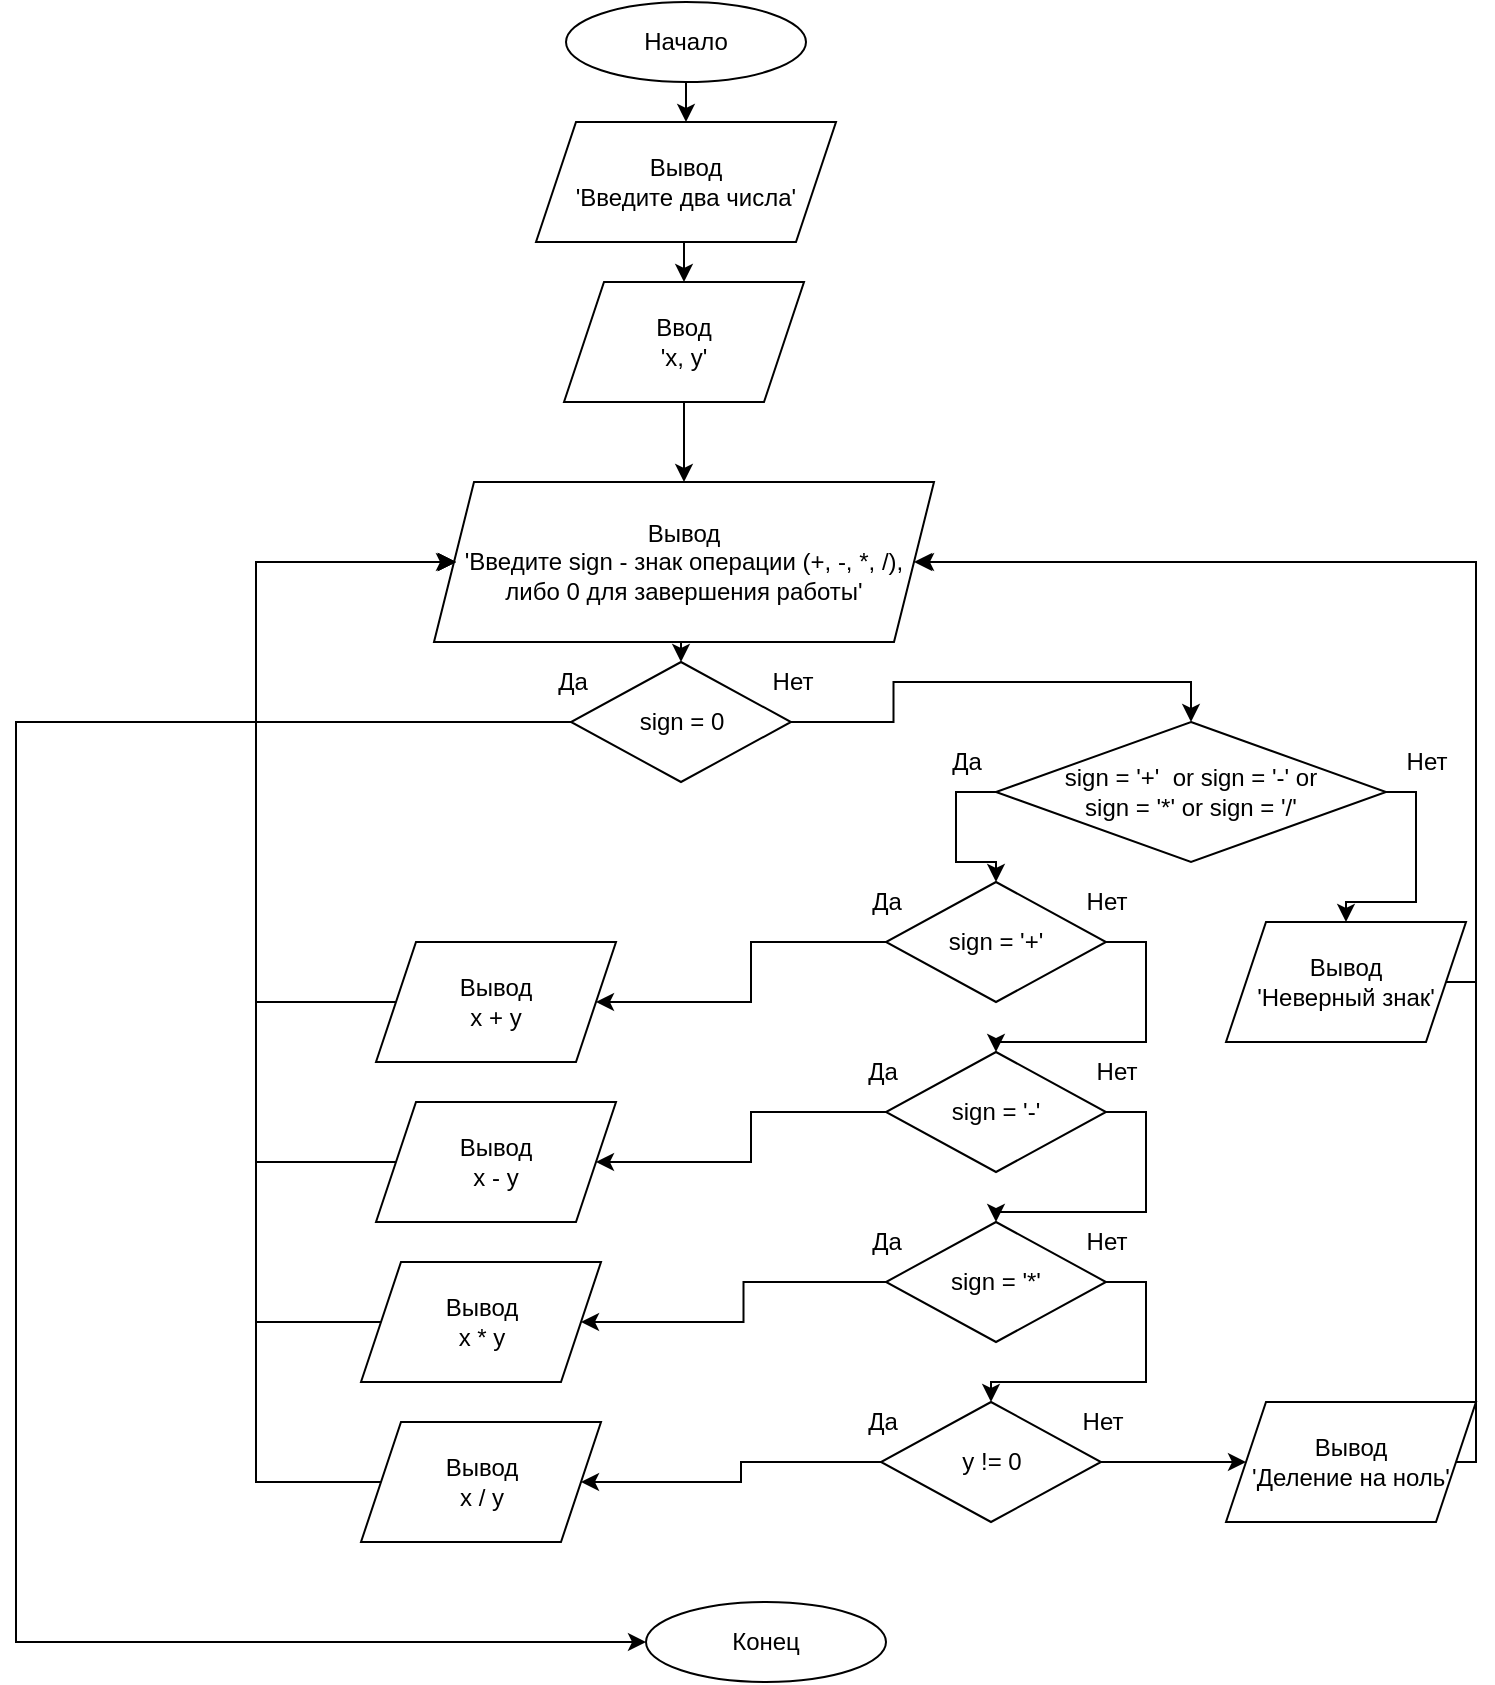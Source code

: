 <mxfile version="13.9.3" type="google" pages="5"><diagram id="VxNEdp1amXIsEAymti_N" name="Task 1"><mxGraphModel dx="460" dy="752" grid="1" gridSize="10" guides="1" tooltips="1" connect="1" arrows="1" fold="1" page="1" pageScale="1" pageWidth="827" pageHeight="1169" math="0" shadow="0"><root><mxCell id="0"/><mxCell id="1" parent="0"/><mxCell id="bOh3mX-a3GXt6wgVlTBh-8" style="edgeStyle=orthogonalEdgeStyle;rounded=0;orthogonalLoop=1;jettySize=auto;html=1;exitX=0.5;exitY=1;exitDx=0;exitDy=0;entryX=0.5;entryY=0;entryDx=0;entryDy=0;" edge="1" parent="1" source="bOh3mX-a3GXt6wgVlTBh-1" target="bOh3mX-a3GXt6wgVlTBh-3"><mxGeometry relative="1" as="geometry"/></mxCell><mxCell id="bOh3mX-a3GXt6wgVlTBh-1" value="Начало" style="ellipse;whiteSpace=wrap;html=1;" vertex="1" parent="1"><mxGeometry x="355" y="30" width="120" height="40" as="geometry"/></mxCell><mxCell id="bOh3mX-a3GXt6wgVlTBh-10" style="edgeStyle=orthogonalEdgeStyle;rounded=0;orthogonalLoop=1;jettySize=auto;html=1;exitX=0.5;exitY=1;exitDx=0;exitDy=0;entryX=0.5;entryY=0;entryDx=0;entryDy=0;" edge="1" parent="1" source="bOh3mX-a3GXt6wgVlTBh-2" target="bOh3mX-a3GXt6wgVlTBh-7"><mxGeometry relative="1" as="geometry"/></mxCell><mxCell id="bOh3mX-a3GXt6wgVlTBh-2" value="Ввод&lt;br&gt;'x, y'" style="shape=parallelogram;perimeter=parallelogramPerimeter;whiteSpace=wrap;html=1;fixedSize=1;" vertex="1" parent="1"><mxGeometry x="354" y="170" width="120" height="60" as="geometry"/></mxCell><mxCell id="bOh3mX-a3GXt6wgVlTBh-9" style="edgeStyle=orthogonalEdgeStyle;rounded=0;orthogonalLoop=1;jettySize=auto;html=1;exitX=0.5;exitY=1;exitDx=0;exitDy=0;entryX=0.5;entryY=0;entryDx=0;entryDy=0;" edge="1" parent="1" source="bOh3mX-a3GXt6wgVlTBh-3" target="bOh3mX-a3GXt6wgVlTBh-2"><mxGeometry relative="1" as="geometry"/></mxCell><mxCell id="bOh3mX-a3GXt6wgVlTBh-3" value="Вывод&lt;br&gt;'Введите два числа'" style="shape=parallelogram;perimeter=parallelogramPerimeter;whiteSpace=wrap;html=1;fixedSize=1;" vertex="1" parent="1"><mxGeometry x="340" y="90" width="150" height="60" as="geometry"/></mxCell><mxCell id="bOh3mX-a3GXt6wgVlTBh-14" style="edgeStyle=orthogonalEdgeStyle;rounded=0;orthogonalLoop=1;jettySize=auto;html=1;exitX=0.5;exitY=1;exitDx=0;exitDy=0;entryX=0.5;entryY=0;entryDx=0;entryDy=0;" edge="1" parent="1" source="bOh3mX-a3GXt6wgVlTBh-7" target="bOh3mX-a3GXt6wgVlTBh-11"><mxGeometry relative="1" as="geometry"/></mxCell><mxCell id="bOh3mX-a3GXt6wgVlTBh-7" value="Вывод&lt;br&gt;'Введите sign - знак операции (+, -, *, /), &lt;br&gt;либо 0 для завершения работы'" style="shape=parallelogram;perimeter=parallelogramPerimeter;whiteSpace=wrap;html=1;fixedSize=1;" vertex="1" parent="1"><mxGeometry x="289" y="270" width="250" height="80" as="geometry"/></mxCell><mxCell id="bOh3mX-a3GXt6wgVlTBh-21" style="edgeStyle=orthogonalEdgeStyle;rounded=0;orthogonalLoop=1;jettySize=auto;html=1;exitX=1;exitY=0.5;exitDx=0;exitDy=0;entryX=0.5;entryY=0;entryDx=0;entryDy=0;" edge="1" parent="1" source="bOh3mX-a3GXt6wgVlTBh-11" target="bOh3mX-a3GXt6wgVlTBh-18"><mxGeometry relative="1" as="geometry"/></mxCell><mxCell id="bOh3mX-a3GXt6wgVlTBh-68" style="edgeStyle=orthogonalEdgeStyle;rounded=0;orthogonalLoop=1;jettySize=auto;html=1;exitX=0;exitY=0.5;exitDx=0;exitDy=0;entryX=0;entryY=0.5;entryDx=0;entryDy=0;" edge="1" parent="1" source="bOh3mX-a3GXt6wgVlTBh-11" target="bOh3mX-a3GXt6wgVlTBh-16"><mxGeometry relative="1" as="geometry"><Array as="points"><mxPoint x="80" y="390"/><mxPoint x="80" y="850"/></Array></mxGeometry></mxCell><mxCell id="bOh3mX-a3GXt6wgVlTBh-11" value="sign = 0" style="rhombus;whiteSpace=wrap;html=1;" vertex="1" parent="1"><mxGeometry x="357.5" y="360" width="110" height="60" as="geometry"/></mxCell><mxCell id="bOh3mX-a3GXt6wgVlTBh-12" value="Да" style="text;html=1;align=center;verticalAlign=middle;resizable=0;points=[];autosize=1;" vertex="1" parent="1"><mxGeometry x="342.5" y="360" width="30" height="20" as="geometry"/></mxCell><mxCell id="bOh3mX-a3GXt6wgVlTBh-13" value="Нет" style="text;html=1;align=center;verticalAlign=middle;resizable=0;points=[];autosize=1;" vertex="1" parent="1"><mxGeometry x="447.5" y="360" width="40" height="20" as="geometry"/></mxCell><mxCell id="bOh3mX-a3GXt6wgVlTBh-16" value="Конец" style="ellipse;whiteSpace=wrap;html=1;" vertex="1" parent="1"><mxGeometry x="395" y="830" width="120" height="40" as="geometry"/></mxCell><mxCell id="bOh3mX-a3GXt6wgVlTBh-48" style="edgeStyle=orthogonalEdgeStyle;rounded=0;orthogonalLoop=1;jettySize=auto;html=1;exitX=0;exitY=0.5;exitDx=0;exitDy=0;entryX=0.5;entryY=0;entryDx=0;entryDy=0;" edge="1" parent="1" source="bOh3mX-a3GXt6wgVlTBh-18" target="bOh3mX-a3GXt6wgVlTBh-27"><mxGeometry relative="1" as="geometry"><Array as="points"><mxPoint x="550" y="425"/><mxPoint x="550" y="460"/><mxPoint x="570" y="460"/></Array></mxGeometry></mxCell><mxCell id="bOh3mX-a3GXt6wgVlTBh-52" style="edgeStyle=orthogonalEdgeStyle;rounded=0;orthogonalLoop=1;jettySize=auto;html=1;exitX=1;exitY=0.5;exitDx=0;exitDy=0;entryX=0.5;entryY=0;entryDx=0;entryDy=0;" edge="1" parent="1" source="bOh3mX-a3GXt6wgVlTBh-18" target="bOh3mX-a3GXt6wgVlTBh-23"><mxGeometry relative="1" as="geometry"><Array as="points"><mxPoint x="780" y="425"/><mxPoint x="780" y="480"/><mxPoint x="745" y="480"/></Array></mxGeometry></mxCell><mxCell id="bOh3mX-a3GXt6wgVlTBh-18" value="sign = '+'&amp;nbsp; or sign = '-' or &lt;br&gt;sign = '*' or sign = '/'" style="rhombus;whiteSpace=wrap;html=1;" vertex="1" parent="1"><mxGeometry x="570" y="390" width="195" height="70" as="geometry"/></mxCell><mxCell id="bOh3mX-a3GXt6wgVlTBh-19" value="Да" style="text;html=1;align=center;verticalAlign=middle;resizable=0;points=[];autosize=1;" vertex="1" parent="1"><mxGeometry x="540" y="400" width="30" height="20" as="geometry"/></mxCell><mxCell id="bOh3mX-a3GXt6wgVlTBh-20" value="Нет" style="text;html=1;align=center;verticalAlign=middle;resizable=0;points=[];autosize=1;" vertex="1" parent="1"><mxGeometry x="765" y="400" width="40" height="20" as="geometry"/></mxCell><mxCell id="bOh3mX-a3GXt6wgVlTBh-61" style="edgeStyle=orthogonalEdgeStyle;rounded=0;orthogonalLoop=1;jettySize=auto;html=1;exitX=1;exitY=0.5;exitDx=0;exitDy=0;entryX=1;entryY=0.5;entryDx=0;entryDy=0;" edge="1" parent="1" source="bOh3mX-a3GXt6wgVlTBh-23" target="bOh3mX-a3GXt6wgVlTBh-7"><mxGeometry relative="1" as="geometry"><Array as="points"><mxPoint x="810" y="520"/><mxPoint x="810" y="310"/></Array></mxGeometry></mxCell><mxCell id="bOh3mX-a3GXt6wgVlTBh-23" value="Вывод&lt;br&gt;'Неверный знак'" style="shape=parallelogram;perimeter=parallelogramPerimeter;whiteSpace=wrap;html=1;fixedSize=1;" vertex="1" parent="1"><mxGeometry x="685" y="490" width="120" height="60" as="geometry"/></mxCell><mxCell id="bOh3mX-a3GXt6wgVlTBh-45" style="edgeStyle=orthogonalEdgeStyle;rounded=0;orthogonalLoop=1;jettySize=auto;html=1;exitX=1;exitY=0.5;exitDx=0;exitDy=0;entryX=0.5;entryY=0;entryDx=0;entryDy=0;" edge="1" parent="1" source="bOh3mX-a3GXt6wgVlTBh-27" target="bOh3mX-a3GXt6wgVlTBh-30"><mxGeometry relative="1" as="geometry"/></mxCell><mxCell id="bOh3mX-a3GXt6wgVlTBh-56" style="edgeStyle=orthogonalEdgeStyle;rounded=0;orthogonalLoop=1;jettySize=auto;html=1;exitX=0;exitY=0.5;exitDx=0;exitDy=0;" edge="1" parent="1" source="bOh3mX-a3GXt6wgVlTBh-27" target="bOh3mX-a3GXt6wgVlTBh-49"><mxGeometry relative="1" as="geometry"/></mxCell><mxCell id="bOh3mX-a3GXt6wgVlTBh-27" value="&lt;span&gt;sign = '+'&lt;/span&gt;" style="rhombus;whiteSpace=wrap;html=1;" vertex="1" parent="1"><mxGeometry x="515" y="470" width="110" height="60" as="geometry"/></mxCell><mxCell id="bOh3mX-a3GXt6wgVlTBh-28" value="Да" style="text;html=1;align=center;verticalAlign=middle;resizable=0;points=[];autosize=1;" vertex="1" parent="1"><mxGeometry x="500" y="470" width="30" height="20" as="geometry"/></mxCell><mxCell id="bOh3mX-a3GXt6wgVlTBh-29" value="Нет" style="text;html=1;align=center;verticalAlign=middle;resizable=0;points=[];autosize=1;" vertex="1" parent="1"><mxGeometry x="605" y="470" width="40" height="20" as="geometry"/></mxCell><mxCell id="bOh3mX-a3GXt6wgVlTBh-46" style="edgeStyle=orthogonalEdgeStyle;rounded=0;orthogonalLoop=1;jettySize=auto;html=1;exitX=1;exitY=0.5;exitDx=0;exitDy=0;entryX=0.5;entryY=0;entryDx=0;entryDy=0;" edge="1" parent="1" source="bOh3mX-a3GXt6wgVlTBh-30" target="bOh3mX-a3GXt6wgVlTBh-39"><mxGeometry relative="1" as="geometry"/></mxCell><mxCell id="bOh3mX-a3GXt6wgVlTBh-57" style="edgeStyle=orthogonalEdgeStyle;rounded=0;orthogonalLoop=1;jettySize=auto;html=1;exitX=0;exitY=0.5;exitDx=0;exitDy=0;entryX=1;entryY=0.5;entryDx=0;entryDy=0;" edge="1" parent="1" source="bOh3mX-a3GXt6wgVlTBh-30" target="bOh3mX-a3GXt6wgVlTBh-50"><mxGeometry relative="1" as="geometry"/></mxCell><mxCell id="bOh3mX-a3GXt6wgVlTBh-30" value="&lt;span&gt;sign = '-'&lt;/span&gt;" style="rhombus;whiteSpace=wrap;html=1;" vertex="1" parent="1"><mxGeometry x="515" y="555" width="110" height="60" as="geometry"/></mxCell><mxCell id="bOh3mX-a3GXt6wgVlTBh-31" value="Да" style="text;html=1;align=center;verticalAlign=middle;resizable=0;points=[];autosize=1;" vertex="1" parent="1"><mxGeometry x="497.5" y="555" width="30" height="20" as="geometry"/></mxCell><mxCell id="bOh3mX-a3GXt6wgVlTBh-32" value="Нет" style="text;html=1;align=center;verticalAlign=middle;resizable=0;points=[];autosize=1;" vertex="1" parent="1"><mxGeometry x="610" y="555" width="40" height="20" as="geometry"/></mxCell><mxCell id="bOh3mX-a3GXt6wgVlTBh-47" style="edgeStyle=orthogonalEdgeStyle;rounded=0;orthogonalLoop=1;jettySize=auto;html=1;exitX=1;exitY=0.5;exitDx=0;exitDy=0;entryX=0.5;entryY=0;entryDx=0;entryDy=0;" edge="1" parent="1" source="bOh3mX-a3GXt6wgVlTBh-39" target="bOh3mX-a3GXt6wgVlTBh-42"><mxGeometry relative="1" as="geometry"><Array as="points"><mxPoint x="645" y="670"/><mxPoint x="645" y="720"/><mxPoint x="568" y="720"/></Array></mxGeometry></mxCell><mxCell id="bOh3mX-a3GXt6wgVlTBh-58" style="edgeStyle=orthogonalEdgeStyle;rounded=0;orthogonalLoop=1;jettySize=auto;html=1;exitX=0;exitY=0.5;exitDx=0;exitDy=0;" edge="1" parent="1" source="bOh3mX-a3GXt6wgVlTBh-39" target="bOh3mX-a3GXt6wgVlTBh-51"><mxGeometry relative="1" as="geometry"/></mxCell><mxCell id="bOh3mX-a3GXt6wgVlTBh-39" value="&lt;span&gt;sign = '*'&lt;/span&gt;" style="rhombus;whiteSpace=wrap;html=1;" vertex="1" parent="1"><mxGeometry x="515" y="640" width="110" height="60" as="geometry"/></mxCell><mxCell id="bOh3mX-a3GXt6wgVlTBh-40" value="Да" style="text;html=1;align=center;verticalAlign=middle;resizable=0;points=[];autosize=1;" vertex="1" parent="1"><mxGeometry x="500" y="640" width="30" height="20" as="geometry"/></mxCell><mxCell id="bOh3mX-a3GXt6wgVlTBh-41" value="Нет" style="text;html=1;align=center;verticalAlign=middle;resizable=0;points=[];autosize=1;" vertex="1" parent="1"><mxGeometry x="605" y="640" width="40" height="20" as="geometry"/></mxCell><mxCell id="bOh3mX-a3GXt6wgVlTBh-59" style="edgeStyle=orthogonalEdgeStyle;rounded=0;orthogonalLoop=1;jettySize=auto;html=1;exitX=0;exitY=0.5;exitDx=0;exitDy=0;entryX=1;entryY=0.5;entryDx=0;entryDy=0;" edge="1" parent="1" source="bOh3mX-a3GXt6wgVlTBh-42" target="bOh3mX-a3GXt6wgVlTBh-53"><mxGeometry relative="1" as="geometry"/></mxCell><mxCell id="bOh3mX-a3GXt6wgVlTBh-60" style="edgeStyle=orthogonalEdgeStyle;rounded=0;orthogonalLoop=1;jettySize=auto;html=1;exitX=1;exitY=0.5;exitDx=0;exitDy=0;entryX=0;entryY=0.5;entryDx=0;entryDy=0;" edge="1" parent="1" source="bOh3mX-a3GXt6wgVlTBh-42" target="bOh3mX-a3GXt6wgVlTBh-54"><mxGeometry relative="1" as="geometry"/></mxCell><mxCell id="bOh3mX-a3GXt6wgVlTBh-42" value="y != 0" style="rhombus;whiteSpace=wrap;html=1;" vertex="1" parent="1"><mxGeometry x="512.5" y="730" width="110" height="60" as="geometry"/></mxCell><mxCell id="bOh3mX-a3GXt6wgVlTBh-43" value="Да" style="text;html=1;align=center;verticalAlign=middle;resizable=0;points=[];autosize=1;" vertex="1" parent="1"><mxGeometry x="497.5" y="730" width="30" height="20" as="geometry"/></mxCell><mxCell id="bOh3mX-a3GXt6wgVlTBh-44" value="Нет" style="text;html=1;align=center;verticalAlign=middle;resizable=0;points=[];autosize=1;" vertex="1" parent="1"><mxGeometry x="602.5" y="730" width="40" height="20" as="geometry"/></mxCell><mxCell id="bOh3mX-a3GXt6wgVlTBh-63" style="edgeStyle=orthogonalEdgeStyle;rounded=0;orthogonalLoop=1;jettySize=auto;html=1;exitX=0;exitY=0.5;exitDx=0;exitDy=0;entryX=0;entryY=0.5;entryDx=0;entryDy=0;" edge="1" parent="1" source="bOh3mX-a3GXt6wgVlTBh-49" target="bOh3mX-a3GXt6wgVlTBh-7"><mxGeometry relative="1" as="geometry"><Array as="points"><mxPoint x="200" y="530"/><mxPoint x="200" y="310"/></Array></mxGeometry></mxCell><mxCell id="bOh3mX-a3GXt6wgVlTBh-49" value="Вывод&lt;br&gt;x + y" style="shape=parallelogram;perimeter=parallelogramPerimeter;whiteSpace=wrap;html=1;fixedSize=1;" vertex="1" parent="1"><mxGeometry x="260" y="500" width="120" height="60" as="geometry"/></mxCell><mxCell id="bOh3mX-a3GXt6wgVlTBh-64" style="edgeStyle=orthogonalEdgeStyle;rounded=0;orthogonalLoop=1;jettySize=auto;html=1;exitX=0;exitY=0.5;exitDx=0;exitDy=0;" edge="1" parent="1" source="bOh3mX-a3GXt6wgVlTBh-50"><mxGeometry relative="1" as="geometry"><mxPoint x="300" y="310" as="targetPoint"/><Array as="points"><mxPoint x="200" y="610"/><mxPoint x="200" y="310"/></Array></mxGeometry></mxCell><mxCell id="bOh3mX-a3GXt6wgVlTBh-50" value="Вывод&lt;br&gt;x - y" style="shape=parallelogram;perimeter=parallelogramPerimeter;whiteSpace=wrap;html=1;fixedSize=1;" vertex="1" parent="1"><mxGeometry x="260" y="580" width="120" height="60" as="geometry"/></mxCell><mxCell id="bOh3mX-a3GXt6wgVlTBh-65" style="edgeStyle=orthogonalEdgeStyle;rounded=0;orthogonalLoop=1;jettySize=auto;html=1;exitX=0;exitY=0.5;exitDx=0;exitDy=0;" edge="1" parent="1" source="bOh3mX-a3GXt6wgVlTBh-51"><mxGeometry relative="1" as="geometry"><mxPoint x="300" y="310" as="targetPoint"/><Array as="points"><mxPoint x="200" y="690"/><mxPoint x="200" y="310"/></Array></mxGeometry></mxCell><mxCell id="bOh3mX-a3GXt6wgVlTBh-51" value="Вывод&lt;br&gt;x * y" style="shape=parallelogram;perimeter=parallelogramPerimeter;whiteSpace=wrap;html=1;fixedSize=1;" vertex="1" parent="1"><mxGeometry x="252.5" y="660" width="120" height="60" as="geometry"/></mxCell><mxCell id="bOh3mX-a3GXt6wgVlTBh-66" style="edgeStyle=orthogonalEdgeStyle;rounded=0;orthogonalLoop=1;jettySize=auto;html=1;exitX=0;exitY=0.5;exitDx=0;exitDy=0;" edge="1" parent="1" source="bOh3mX-a3GXt6wgVlTBh-53"><mxGeometry relative="1" as="geometry"><mxPoint x="300" y="310" as="targetPoint"/><Array as="points"><mxPoint x="200" y="770"/><mxPoint x="200" y="310"/></Array></mxGeometry></mxCell><mxCell id="bOh3mX-a3GXt6wgVlTBh-53" value="Вывод&lt;br&gt;x / y" style="shape=parallelogram;perimeter=parallelogramPerimeter;whiteSpace=wrap;html=1;fixedSize=1;" vertex="1" parent="1"><mxGeometry x="252.5" y="740" width="120" height="60" as="geometry"/></mxCell><mxCell id="bOh3mX-a3GXt6wgVlTBh-62" style="edgeStyle=orthogonalEdgeStyle;rounded=0;orthogonalLoop=1;jettySize=auto;html=1;exitX=1;exitY=0.5;exitDx=0;exitDy=0;" edge="1" parent="1" source="bOh3mX-a3GXt6wgVlTBh-54"><mxGeometry relative="1" as="geometry"><mxPoint x="530" y="310" as="targetPoint"/><Array as="points"><mxPoint x="810" y="760"/><mxPoint x="810" y="310"/></Array></mxGeometry></mxCell><mxCell id="bOh3mX-a3GXt6wgVlTBh-54" value="Вывод&lt;br&gt;'Деление на ноль'" style="shape=parallelogram;perimeter=parallelogramPerimeter;whiteSpace=wrap;html=1;fixedSize=1;" vertex="1" parent="1"><mxGeometry x="685" y="730" width="125" height="60" as="geometry"/></mxCell></root></mxGraphModel></diagram><diagram id="iNuCU2shnoCWL_1TTDlZ" name="Task 2"><mxGraphModel dx="573" dy="752" grid="1" gridSize="10" guides="1" tooltips="1" connect="1" arrows="1" fold="1" page="1" pageScale="1" pageWidth="827" pageHeight="1169" math="0" shadow="0"><root><mxCell id="2M_2h_DnhJzbKO3KE_l6-0"/><mxCell id="2M_2h_DnhJzbKO3KE_l6-1" parent="2M_2h_DnhJzbKO3KE_l6-0"/><mxCell id="XhjL3viFVVXeom8pAdI--11" style="edgeStyle=orthogonalEdgeStyle;rounded=0;orthogonalLoop=1;jettySize=auto;html=1;exitX=0.5;exitY=1;exitDx=0;exitDy=0;entryX=0.5;entryY=0;entryDx=0;entryDy=0;" edge="1" parent="2M_2h_DnhJzbKO3KE_l6-1" source="XhjL3viFVVXeom8pAdI--0" target="XhjL3viFVVXeom8pAdI--1"><mxGeometry relative="1" as="geometry"/></mxCell><mxCell id="XhjL3viFVVXeom8pAdI--0" value="Начало" style="ellipse;whiteSpace=wrap;html=1;" vertex="1" parent="2M_2h_DnhJzbKO3KE_l6-1"><mxGeometry x="354" y="30" width="120" height="40" as="geometry"/></mxCell><mxCell id="XhjL3viFVVXeom8pAdI--12" style="edgeStyle=orthogonalEdgeStyle;rounded=0;orthogonalLoop=1;jettySize=auto;html=1;exitX=0.5;exitY=1;exitDx=0;exitDy=0;entryX=0.5;entryY=0;entryDx=0;entryDy=0;" edge="1" parent="2M_2h_DnhJzbKO3KE_l6-1" source="XhjL3viFVVXeom8pAdI--1" target="XhjL3viFVVXeom8pAdI--2"><mxGeometry relative="1" as="geometry"/></mxCell><mxCell id="XhjL3viFVVXeom8pAdI--1" value="Вывод&lt;br&gt;'Введите натуральное &lt;br&gt;число'" style="shape=parallelogram;perimeter=parallelogramPerimeter;whiteSpace=wrap;html=1;fixedSize=1;" vertex="1" parent="2M_2h_DnhJzbKO3KE_l6-1"><mxGeometry x="354" y="100" width="120" height="60" as="geometry"/></mxCell><mxCell id="XhjL3viFVVXeom8pAdI--13" style="edgeStyle=orthogonalEdgeStyle;rounded=0;orthogonalLoop=1;jettySize=auto;html=1;exitX=0.5;exitY=1;exitDx=0;exitDy=0;entryX=0.5;entryY=0;entryDx=0;entryDy=0;" edge="1" parent="2M_2h_DnhJzbKO3KE_l6-1" source="XhjL3viFVVXeom8pAdI--2" target="XhjL3viFVVXeom8pAdI--3"><mxGeometry relative="1" as="geometry"/></mxCell><mxCell id="XhjL3viFVVXeom8pAdI--2" value="Ввод&lt;br&gt;number" style="shape=parallelogram;perimeter=parallelogramPerimeter;whiteSpace=wrap;html=1;fixedSize=1;" vertex="1" parent="2M_2h_DnhJzbKO3KE_l6-1"><mxGeometry x="354" y="180" width="120" height="60" as="geometry"/></mxCell><mxCell id="XhjL3viFVVXeom8pAdI--14" style="edgeStyle=orthogonalEdgeStyle;rounded=0;orthogonalLoop=1;jettySize=auto;html=1;exitX=0.5;exitY=1;exitDx=0;exitDy=0;entryX=0.5;entryY=0;entryDx=0;entryDy=0;" edge="1" parent="2M_2h_DnhJzbKO3KE_l6-1" source="XhjL3viFVVXeom8pAdI--3" target="XhjL3viFVVXeom8pAdI--4"><mxGeometry relative="1" as="geometry"/></mxCell><mxCell id="XhjL3viFVVXeom8pAdI--3" value="even = 0&lt;br&gt;uneven = 0" style="rounded=0;whiteSpace=wrap;html=1;" vertex="1" parent="2M_2h_DnhJzbKO3KE_l6-1"><mxGeometry x="354" y="260" width="120" height="60" as="geometry"/></mxCell><mxCell id="XhjL3viFVVXeom8pAdI--8" style="edgeStyle=orthogonalEdgeStyle;rounded=0;orthogonalLoop=1;jettySize=auto;html=1;exitX=1;exitY=0.5;exitDx=0;exitDy=0;" edge="1" parent="2M_2h_DnhJzbKO3KE_l6-1" source="XhjL3viFVVXeom8pAdI--4" target="XhjL3viFVVXeom8pAdI--7"><mxGeometry relative="1" as="geometry"><Array as="points"><mxPoint x="640" y="380"/><mxPoint x="640" y="650"/><mxPoint x="414" y="650"/></Array></mxGeometry></mxCell><mxCell id="XhjL3viFVVXeom8pAdI--18" style="edgeStyle=orthogonalEdgeStyle;rounded=0;orthogonalLoop=1;jettySize=auto;html=1;exitX=0.5;exitY=1;exitDx=0;exitDy=0;entryX=0.5;entryY=0;entryDx=0;entryDy=0;" edge="1" parent="2M_2h_DnhJzbKO3KE_l6-1" source="XhjL3viFVVXeom8pAdI--4" target="XhjL3viFVVXeom8pAdI--15"><mxGeometry relative="1" as="geometry"/></mxCell><mxCell id="XhjL3viFVVXeom8pAdI--4" value="num &amp;gt; 0" style="rhombus;whiteSpace=wrap;html=1;" vertex="1" parent="2M_2h_DnhJzbKO3KE_l6-1"><mxGeometry x="356.5" y="350" width="110" height="60" as="geometry"/></mxCell><mxCell id="XhjL3viFVVXeom8pAdI--5" value="Да" style="text;html=1;align=center;verticalAlign=middle;resizable=0;points=[];autosize=1;" vertex="1" parent="2M_2h_DnhJzbKO3KE_l6-1"><mxGeometry x="384" y="410" width="30" height="20" as="geometry"/></mxCell><mxCell id="XhjL3viFVVXeom8pAdI--6" value="Нет" style="text;html=1;align=center;verticalAlign=middle;resizable=0;points=[];autosize=1;" vertex="1" parent="2M_2h_DnhJzbKO3KE_l6-1"><mxGeometry x="446.5" y="350" width="40" height="20" as="geometry"/></mxCell><mxCell id="XhjL3viFVVXeom8pAdI--10" style="edgeStyle=orthogonalEdgeStyle;rounded=0;orthogonalLoop=1;jettySize=auto;html=1;exitX=0.5;exitY=1;exitDx=0;exitDy=0;entryX=0.5;entryY=0;entryDx=0;entryDy=0;" edge="1" parent="2M_2h_DnhJzbKO3KE_l6-1" source="XhjL3viFVVXeom8pAdI--7" target="XhjL3viFVVXeom8pAdI--9"><mxGeometry relative="1" as="geometry"/></mxCell><mxCell id="XhjL3viFVVXeom8pAdI--7" value="Вывод&lt;br&gt;even, uneven" style="shape=parallelogram;perimeter=parallelogramPerimeter;whiteSpace=wrap;html=1;fixedSize=1;" vertex="1" parent="2M_2h_DnhJzbKO3KE_l6-1"><mxGeometry x="354" y="680" width="120" height="60" as="geometry"/></mxCell><mxCell id="XhjL3viFVVXeom8pAdI--9" value="Конец" style="ellipse;whiteSpace=wrap;html=1;" vertex="1" parent="2M_2h_DnhJzbKO3KE_l6-1"><mxGeometry x="354" y="780" width="120" height="40" as="geometry"/></mxCell><mxCell id="XhjL3viFVVXeom8pAdI--21" style="edgeStyle=orthogonalEdgeStyle;rounded=0;orthogonalLoop=1;jettySize=auto;html=1;exitX=0;exitY=0.5;exitDx=0;exitDy=0;entryX=0.5;entryY=0;entryDx=0;entryDy=0;" edge="1" parent="2M_2h_DnhJzbKO3KE_l6-1" source="XhjL3viFVVXeom8pAdI--15" target="XhjL3viFVVXeom8pAdI--19"><mxGeometry relative="1" as="geometry"/></mxCell><mxCell id="XhjL3viFVVXeom8pAdI--22" style="edgeStyle=orthogonalEdgeStyle;rounded=0;orthogonalLoop=1;jettySize=auto;html=1;exitX=1;exitY=0.5;exitDx=0;exitDy=0;entryX=0.5;entryY=0;entryDx=0;entryDy=0;" edge="1" parent="2M_2h_DnhJzbKO3KE_l6-1" source="XhjL3viFVVXeom8pAdI--15" target="XhjL3viFVVXeom8pAdI--20"><mxGeometry relative="1" as="geometry"/></mxCell><mxCell id="XhjL3viFVVXeom8pAdI--15" value="num % 2 = 0" style="rhombus;whiteSpace=wrap;html=1;" vertex="1" parent="2M_2h_DnhJzbKO3KE_l6-1"><mxGeometry x="356.5" y="460" width="110" height="60" as="geometry"/></mxCell><mxCell id="XhjL3viFVVXeom8pAdI--16" value="Да" style="text;html=1;align=center;verticalAlign=middle;resizable=0;points=[];autosize=1;" vertex="1" parent="2M_2h_DnhJzbKO3KE_l6-1"><mxGeometry x="341.5" y="460" width="30" height="20" as="geometry"/></mxCell><mxCell id="XhjL3viFVVXeom8pAdI--17" value="Нет" style="text;html=1;align=center;verticalAlign=middle;resizable=0;points=[];autosize=1;" vertex="1" parent="2M_2h_DnhJzbKO3KE_l6-1"><mxGeometry x="446.5" y="460" width="40" height="20" as="geometry"/></mxCell><mxCell id="XhjL3viFVVXeom8pAdI--26" style="edgeStyle=orthogonalEdgeStyle;rounded=0;orthogonalLoop=1;jettySize=auto;html=1;exitX=0.5;exitY=1;exitDx=0;exitDy=0;entryX=0.5;entryY=0;entryDx=0;entryDy=0;" edge="1" parent="2M_2h_DnhJzbKO3KE_l6-1" source="XhjL3viFVVXeom8pAdI--19" target="XhjL3viFVVXeom8pAdI--23"><mxGeometry relative="1" as="geometry"/></mxCell><mxCell id="XhjL3viFVVXeom8pAdI--19" value="even += 1" style="rounded=0;whiteSpace=wrap;html=1;" vertex="1" parent="2M_2h_DnhJzbKO3KE_l6-1"><mxGeometry x="300" y="520" width="74" height="35" as="geometry"/></mxCell><mxCell id="XhjL3viFVVXeom8pAdI--28" style="edgeStyle=orthogonalEdgeStyle;rounded=0;orthogonalLoop=1;jettySize=auto;html=1;exitX=0.5;exitY=1;exitDx=0;exitDy=0;entryX=0.5;entryY=0;entryDx=0;entryDy=0;" edge="1" parent="2M_2h_DnhJzbKO3KE_l6-1" source="XhjL3viFVVXeom8pAdI--20" target="XhjL3viFVVXeom8pAdI--23"><mxGeometry relative="1" as="geometry"/></mxCell><mxCell id="XhjL3viFVVXeom8pAdI--20" value="uneven += 1" style="rounded=0;whiteSpace=wrap;html=1;" vertex="1" parent="2M_2h_DnhJzbKO3KE_l6-1"><mxGeometry x="460" y="520" width="74" height="35" as="geometry"/></mxCell><mxCell id="XhjL3viFVVXeom8pAdI--29" style="edgeStyle=orthogonalEdgeStyle;rounded=0;orthogonalLoop=1;jettySize=auto;html=1;exitX=0;exitY=0.5;exitDx=0;exitDy=0;entryX=0;entryY=0.5;entryDx=0;entryDy=0;" edge="1" parent="2M_2h_DnhJzbKO3KE_l6-1" source="XhjL3viFVVXeom8pAdI--23" target="XhjL3viFVVXeom8pAdI--4"><mxGeometry relative="1" as="geometry"><Array as="points"><mxPoint x="270" y="615"/><mxPoint x="270" y="380"/></Array></mxGeometry></mxCell><mxCell id="XhjL3viFVVXeom8pAdI--23" value="number = number // 10" style="rounded=0;whiteSpace=wrap;html=1;" vertex="1" parent="2M_2h_DnhJzbKO3KE_l6-1"><mxGeometry x="354" y="600" width="126.5" height="30" as="geometry"/></mxCell></root></mxGraphModel></diagram><diagram id="OtBvuPbsxOBHdMrfBXz5" name="Task 3"><mxGraphModel dx="478" dy="627" grid="1" gridSize="10" guides="1" tooltips="1" connect="1" arrows="1" fold="1" page="1" pageScale="1" pageWidth="827" pageHeight="1169" math="0" shadow="0"><root><mxCell id="TY7JsiyfgK8L9FL5jk6F-0"/><mxCell id="TY7JsiyfgK8L9FL5jk6F-1" parent="TY7JsiyfgK8L9FL5jk6F-0"/><mxCell id="H2rkoVPeQ3_un-6K4sWO-2" style="edgeStyle=orthogonalEdgeStyle;rounded=0;orthogonalLoop=1;jettySize=auto;html=1;exitX=0.5;exitY=1;exitDx=0;exitDy=0;entryX=0.5;entryY=0;entryDx=0;entryDy=0;" edge="1" parent="TY7JsiyfgK8L9FL5jk6F-1" source="Z11Wvq8mqZLULMbLghL2-0" target="TOzIwVYTjlB4FzBOLUCS-0"><mxGeometry relative="1" as="geometry"/></mxCell><mxCell id="Z11Wvq8mqZLULMbLghL2-0" value="Начало" style="ellipse;whiteSpace=wrap;html=1;" vertex="1" parent="TY7JsiyfgK8L9FL5jk6F-1"><mxGeometry x="354" y="10" width="120" height="40" as="geometry"/></mxCell><mxCell id="H2rkoVPeQ3_un-6K4sWO-3" style="edgeStyle=orthogonalEdgeStyle;rounded=0;orthogonalLoop=1;jettySize=auto;html=1;exitX=0.5;exitY=1;exitDx=0;exitDy=0;entryX=0.5;entryY=0;entryDx=0;entryDy=0;" edge="1" parent="TY7JsiyfgK8L9FL5jk6F-1" source="TOzIwVYTjlB4FzBOLUCS-0" target="H2rkoVPeQ3_un-6K4sWO-0"><mxGeometry relative="1" as="geometry"/></mxCell><mxCell id="TOzIwVYTjlB4FzBOLUCS-0" value="Вывод&lt;br&gt;'Введите натуральное &lt;br&gt;число'" style="shape=parallelogram;perimeter=parallelogramPerimeter;whiteSpace=wrap;html=1;fixedSize=1;" vertex="1" parent="TY7JsiyfgK8L9FL5jk6F-1"><mxGeometry x="354" y="70" width="120" height="60" as="geometry"/></mxCell><mxCell id="H2rkoVPeQ3_un-6K4sWO-4" style="edgeStyle=orthogonalEdgeStyle;rounded=0;orthogonalLoop=1;jettySize=auto;html=1;exitX=0.5;exitY=1;exitDx=0;exitDy=0;entryX=0.5;entryY=0;entryDx=0;entryDy=0;" edge="1" parent="TY7JsiyfgK8L9FL5jk6F-1" source="H2rkoVPeQ3_un-6K4sWO-0" target="H2rkoVPeQ3_un-6K4sWO-1"><mxGeometry relative="1" as="geometry"/></mxCell><mxCell id="H2rkoVPeQ3_un-6K4sWO-0" value="Ввод&lt;br&gt;number" style="shape=parallelogram;perimeter=parallelogramPerimeter;whiteSpace=wrap;html=1;fixedSize=1;" vertex="1" parent="TY7JsiyfgK8L9FL5jk6F-1"><mxGeometry x="354" y="160" width="120" height="60" as="geometry"/></mxCell><mxCell id="H2rkoVPeQ3_un-6K4sWO-12" style="edgeStyle=orthogonalEdgeStyle;rounded=0;orthogonalLoop=1;jettySize=auto;html=1;exitX=0.5;exitY=1;exitDx=0;exitDy=0;entryX=0.5;entryY=0;entryDx=0;entryDy=0;" edge="1" parent="TY7JsiyfgK8L9FL5jk6F-1" source="H2rkoVPeQ3_un-6K4sWO-1" target="H2rkoVPeQ3_un-6K4sWO-5"><mxGeometry relative="1" as="geometry"/></mxCell><mxCell id="H2rkoVPeQ3_un-6K4sWO-1" value="result = 0" style="rounded=0;whiteSpace=wrap;html=1;" vertex="1" parent="TY7JsiyfgK8L9FL5jk6F-1"><mxGeometry x="354" y="250" width="120" height="30" as="geometry"/></mxCell><mxCell id="H2rkoVPeQ3_un-6K4sWO-13" style="edgeStyle=orthogonalEdgeStyle;rounded=0;orthogonalLoop=1;jettySize=auto;html=1;exitX=1;exitY=0.5;exitDx=0;exitDy=0;entryX=0.5;entryY=0;entryDx=0;entryDy=0;" edge="1" parent="TY7JsiyfgK8L9FL5jk6F-1" source="H2rkoVPeQ3_un-6K4sWO-5" target="H2rkoVPeQ3_un-6K4sWO-9"><mxGeometry relative="1" as="geometry"><Array as="points"><mxPoint x="540" y="340"/><mxPoint x="540" y="480"/><mxPoint x="412" y="480"/></Array></mxGeometry></mxCell><mxCell id="H2rkoVPeQ3_un-6K4sWO-16" style="edgeStyle=orthogonalEdgeStyle;rounded=0;orthogonalLoop=1;jettySize=auto;html=1;exitX=0.5;exitY=1;exitDx=0;exitDy=0;entryX=0.487;entryY=-0.022;entryDx=0;entryDy=0;entryPerimeter=0;" edge="1" parent="TY7JsiyfgK8L9FL5jk6F-1" source="H2rkoVPeQ3_un-6K4sWO-5" target="H2rkoVPeQ3_un-6K4sWO-14"><mxGeometry relative="1" as="geometry"/></mxCell><mxCell id="H2rkoVPeQ3_un-6K4sWO-5" value="number &amp;gt; 0" style="rhombus;whiteSpace=wrap;html=1;" vertex="1" parent="TY7JsiyfgK8L9FL5jk6F-1"><mxGeometry x="356.5" y="310" width="110" height="60" as="geometry"/></mxCell><mxCell id="H2rkoVPeQ3_un-6K4sWO-6" value="Да" style="text;html=1;align=center;verticalAlign=middle;resizable=0;points=[];autosize=1;" vertex="1" parent="TY7JsiyfgK8L9FL5jk6F-1"><mxGeometry x="341.5" y="310" width="30" height="20" as="geometry"/></mxCell><mxCell id="H2rkoVPeQ3_un-6K4sWO-7" value="Нет" style="text;html=1;align=center;verticalAlign=middle;resizable=0;points=[];autosize=1;" vertex="1" parent="TY7JsiyfgK8L9FL5jk6F-1"><mxGeometry x="446.5" y="310" width="40" height="20" as="geometry"/></mxCell><mxCell id="H2rkoVPeQ3_un-6K4sWO-11" style="edgeStyle=orthogonalEdgeStyle;rounded=0;orthogonalLoop=1;jettySize=auto;html=1;exitX=0.5;exitY=1;exitDx=0;exitDy=0;entryX=0.5;entryY=0;entryDx=0;entryDy=0;" edge="1" parent="TY7JsiyfgK8L9FL5jk6F-1" source="H2rkoVPeQ3_un-6K4sWO-9" target="H2rkoVPeQ3_un-6K4sWO-10"><mxGeometry relative="1" as="geometry"/></mxCell><mxCell id="H2rkoVPeQ3_un-6K4sWO-9" value="Вывод&lt;br&gt;result" style="shape=parallelogram;perimeter=parallelogramPerimeter;whiteSpace=wrap;html=1;fixedSize=1;" vertex="1" parent="TY7JsiyfgK8L9FL5jk6F-1"><mxGeometry x="351.5" y="500" width="120" height="60" as="geometry"/></mxCell><mxCell id="H2rkoVPeQ3_un-6K4sWO-10" value="Конец" style="ellipse;whiteSpace=wrap;html=1;" vertex="1" parent="TY7JsiyfgK8L9FL5jk6F-1"><mxGeometry x="351.5" y="600" width="120" height="40" as="geometry"/></mxCell><mxCell id="H2rkoVPeQ3_un-6K4sWO-17" style="edgeStyle=orthogonalEdgeStyle;rounded=0;orthogonalLoop=1;jettySize=auto;html=1;exitX=0;exitY=0.5;exitDx=0;exitDy=0;entryX=0;entryY=0.5;entryDx=0;entryDy=0;" edge="1" parent="TY7JsiyfgK8L9FL5jk6F-1" source="H2rkoVPeQ3_un-6K4sWO-14" target="H2rkoVPeQ3_un-6K4sWO-5"><mxGeometry relative="1" as="geometry"/></mxCell><mxCell id="H2rkoVPeQ3_un-6K4sWO-14" value="result = result * 10 + number % 10&lt;br&gt;number = number // 10" style="rounded=0;whiteSpace=wrap;html=1;" vertex="1" parent="TY7JsiyfgK8L9FL5jk6F-1"><mxGeometry x="312" y="390" width="204" height="60" as="geometry"/></mxCell></root></mxGraphModel></diagram><diagram id="Pd0cmpSUna_Cfrvxwnks" name="Task 4"><mxGraphModel dx="573" dy="752" grid="1" gridSize="10" guides="1" tooltips="1" connect="1" arrows="1" fold="1" page="1" pageScale="1" pageWidth="827" pageHeight="1169" math="0" shadow="0"><root><mxCell id="rs3121gOeUXOIPYR9NIg-0"/><mxCell id="rs3121gOeUXOIPYR9NIg-1" parent="rs3121gOeUXOIPYR9NIg-0"/><mxCell id="qwP1vmn8wGT_mBoNHk1U-11" style="edgeStyle=orthogonalEdgeStyle;rounded=0;orthogonalLoop=1;jettySize=auto;html=1;exitX=0.5;exitY=1;exitDx=0;exitDy=0;entryX=0.5;entryY=0;entryDx=0;entryDy=0;" edge="1" parent="rs3121gOeUXOIPYR9NIg-1" source="BdIEealSZph_jMavmsOH-0" target="qwP1vmn8wGT_mBoNHk1U-1"><mxGeometry relative="1" as="geometry"/></mxCell><mxCell id="BdIEealSZph_jMavmsOH-0" value="Вывод&lt;br&gt;'Введите натуральное &lt;br&gt;число'" style="shape=parallelogram;perimeter=parallelogramPerimeter;whiteSpace=wrap;html=1;fixedSize=1;" vertex="1" parent="rs3121gOeUXOIPYR9NIg-1"><mxGeometry x="354" y="90" width="120" height="60" as="geometry"/></mxCell><mxCell id="qwP1vmn8wGT_mBoNHk1U-12" style="edgeStyle=orthogonalEdgeStyle;rounded=0;orthogonalLoop=1;jettySize=auto;html=1;exitX=0.5;exitY=1;exitDx=0;exitDy=0;" edge="1" parent="rs3121gOeUXOIPYR9NIg-1" source="qwP1vmn8wGT_mBoNHk1U-0" target="BdIEealSZph_jMavmsOH-0"><mxGeometry relative="1" as="geometry"/></mxCell><mxCell id="qwP1vmn8wGT_mBoNHk1U-0" value="Начало" style="ellipse;whiteSpace=wrap;html=1;" vertex="1" parent="rs3121gOeUXOIPYR9NIg-1"><mxGeometry x="354" y="30" width="120" height="40" as="geometry"/></mxCell><mxCell id="qwP1vmn8wGT_mBoNHk1U-10" style="edgeStyle=orthogonalEdgeStyle;rounded=0;orthogonalLoop=1;jettySize=auto;html=1;exitX=0.5;exitY=1;exitDx=0;exitDy=0;" edge="1" parent="rs3121gOeUXOIPYR9NIg-1" source="qwP1vmn8wGT_mBoNHk1U-1" target="qwP1vmn8wGT_mBoNHk1U-2"><mxGeometry relative="1" as="geometry"/></mxCell><mxCell id="qwP1vmn8wGT_mBoNHk1U-1" value="Ввод&lt;br&gt;n" style="shape=parallelogram;perimeter=parallelogramPerimeter;whiteSpace=wrap;html=1;fixedSize=1;" vertex="1" parent="rs3121gOeUXOIPYR9NIg-1"><mxGeometry x="350" y="180" width="120" height="60" as="geometry"/></mxCell><mxCell id="qwP1vmn8wGT_mBoNHk1U-9" style="edgeStyle=orthogonalEdgeStyle;rounded=0;orthogonalLoop=1;jettySize=auto;html=1;exitX=0.5;exitY=1;exitDx=0;exitDy=0;entryX=0.5;entryY=0;entryDx=0;entryDy=0;" edge="1" parent="rs3121gOeUXOIPYR9NIg-1" source="qwP1vmn8wGT_mBoNHk1U-2" target="qwP1vmn8wGT_mBoNHk1U-4"><mxGeometry relative="1" as="geometry"/></mxCell><mxCell id="qwP1vmn8wGT_mBoNHk1U-2" value="item = 1&lt;br&gt;summ = 0" style="rounded=0;whiteSpace=wrap;html=1;" vertex="1" parent="rs3121gOeUXOIPYR9NIg-1"><mxGeometry x="354" y="270" width="120" height="60" as="geometry"/></mxCell><mxCell id="qwP1vmn8wGT_mBoNHk1U-13" style="edgeStyle=orthogonalEdgeStyle;rounded=0;orthogonalLoop=1;jettySize=auto;html=1;exitX=1;exitY=0.5;exitDx=0;exitDy=0;entryX=0.5;entryY=0;entryDx=0;entryDy=0;" edge="1" parent="rs3121gOeUXOIPYR9NIg-1" source="qwP1vmn8wGT_mBoNHk1U-4" target="qwP1vmn8wGT_mBoNHk1U-6"><mxGeometry relative="1" as="geometry"><Array as="points"><mxPoint x="500" y="420"/><mxPoint x="500" y="600"/></Array></mxGeometry></mxCell><mxCell id="qwP1vmn8wGT_mBoNHk1U-4" value="for i in [0, n)" style="rounded=0;whiteSpace=wrap;html=1;" vertex="1" parent="rs3121gOeUXOIPYR9NIg-1"><mxGeometry x="360" y="390" width="120" height="60" as="geometry"/></mxCell><mxCell id="qwP1vmn8wGT_mBoNHk1U-8" style="edgeStyle=orthogonalEdgeStyle;rounded=0;orthogonalLoop=1;jettySize=auto;html=1;exitX=0.5;exitY=1;exitDx=0;exitDy=0;entryX=0;entryY=0.5;entryDx=0;entryDy=0;" edge="1" parent="rs3121gOeUXOIPYR9NIg-1" source="qwP1vmn8wGT_mBoNHk1U-5" target="qwP1vmn8wGT_mBoNHk1U-4"><mxGeometry relative="1" as="geometry"><Array as="points"><mxPoint x="414" y="580"/><mxPoint x="300" y="580"/><mxPoint x="300" y="420"/></Array></mxGeometry></mxCell><mxCell id="qwP1vmn8wGT_mBoNHk1U-5" value="summ = summ + item&lt;br&gt;item = item / -2" style="rounded=0;whiteSpace=wrap;html=1;" vertex="1" parent="rs3121gOeUXOIPYR9NIg-1"><mxGeometry x="354" y="500" width="120" height="60" as="geometry"/></mxCell><mxCell id="qwP1vmn8wGT_mBoNHk1U-14" style="edgeStyle=orthogonalEdgeStyle;rounded=0;orthogonalLoop=1;jettySize=auto;html=1;exitX=0.5;exitY=1;exitDx=0;exitDy=0;entryX=0.5;entryY=0;entryDx=0;entryDy=0;" edge="1" parent="rs3121gOeUXOIPYR9NIg-1" source="qwP1vmn8wGT_mBoNHk1U-6" target="qwP1vmn8wGT_mBoNHk1U-7"><mxGeometry relative="1" as="geometry"/></mxCell><mxCell id="qwP1vmn8wGT_mBoNHk1U-6" value="Вывод&lt;br&gt;summ" style="shape=parallelogram;perimeter=parallelogramPerimeter;whiteSpace=wrap;html=1;fixedSize=1;" vertex="1" parent="rs3121gOeUXOIPYR9NIg-1"><mxGeometry x="360" y="620" width="120" height="60" as="geometry"/></mxCell><mxCell id="qwP1vmn8wGT_mBoNHk1U-7" value="Конец" style="ellipse;whiteSpace=wrap;html=1;" vertex="1" parent="rs3121gOeUXOIPYR9NIg-1"><mxGeometry x="360" y="700" width="120" height="40" as="geometry"/></mxCell></root></mxGraphModel></diagram><diagram id="IklQegRTwe6WhNdYEJ_z" name="Task 9"><mxGraphModel dx="573" dy="752" grid="1" gridSize="10" guides="1" tooltips="1" connect="1" arrows="1" fold="1" page="1" pageScale="1" pageWidth="827" pageHeight="1169" math="0" shadow="0"><root><mxCell id="AGKAJjb3KzoiNsU757T5-0"/><mxCell id="AGKAJjb3KzoiNsU757T5-1" parent="AGKAJjb3KzoiNsU757T5-0"/><mxCell id="AGKAJjb3KzoiNsU757T5-14" style="edgeStyle=orthogonalEdgeStyle;rounded=0;orthogonalLoop=1;jettySize=auto;html=1;exitX=0.5;exitY=1;exitDx=0;exitDy=0;entryX=0.5;entryY=0;entryDx=0;entryDy=0;" edge="1" parent="AGKAJjb3KzoiNsU757T5-1" source="AGKAJjb3KzoiNsU757T5-2" target="AGKAJjb3KzoiNsU757T5-3"><mxGeometry relative="1" as="geometry"/></mxCell><mxCell id="AGKAJjb3KzoiNsU757T5-2" value="Начало" style="ellipse;whiteSpace=wrap;html=1;" vertex="1" parent="AGKAJjb3KzoiNsU757T5-1"><mxGeometry x="240" y="50" width="120" height="40" as="geometry"/></mxCell><mxCell id="AGKAJjb3KzoiNsU757T5-15" style="edgeStyle=orthogonalEdgeStyle;rounded=0;orthogonalLoop=1;jettySize=auto;html=1;exitX=0.5;exitY=1;exitDx=0;exitDy=0;entryX=0.5;entryY=0;entryDx=0;entryDy=0;" edge="1" parent="AGKAJjb3KzoiNsU757T5-1" source="AGKAJjb3KzoiNsU757T5-3" target="AGKAJjb3KzoiNsU757T5-4"><mxGeometry relative="1" as="geometry"/></mxCell><mxCell id="AGKAJjb3KzoiNsU757T5-3" value="Ввод&lt;br&gt;num" style="shape=parallelogram;perimeter=parallelogramPerimeter;whiteSpace=wrap;html=1;fixedSize=1;" vertex="1" parent="AGKAJjb3KzoiNsU757T5-1"><mxGeometry x="240" y="130" width="120" height="60" as="geometry"/></mxCell><mxCell id="AGKAJjb3KzoiNsU757T5-16" style="edgeStyle=orthogonalEdgeStyle;rounded=0;orthogonalLoop=1;jettySize=auto;html=1;exitX=0.5;exitY=1;exitDx=0;exitDy=0;entryX=0.5;entryY=0;entryDx=0;entryDy=0;" edge="1" parent="AGKAJjb3KzoiNsU757T5-1" source="AGKAJjb3KzoiNsU757T5-4" target="AGKAJjb3KzoiNsU757T5-5"><mxGeometry relative="1" as="geometry"/></mxCell><mxCell id="AGKAJjb3KzoiNsU757T5-4" value="max_sum = 0&lt;br&gt;max_num = 0" style="rounded=0;whiteSpace=wrap;html=1;" vertex="1" parent="AGKAJjb3KzoiNsU757T5-1"><mxGeometry x="240" y="230" width="120" height="60" as="geometry"/></mxCell><mxCell id="AGKAJjb3KzoiNsU757T5-17" style="edgeStyle=orthogonalEdgeStyle;rounded=0;orthogonalLoop=1;jettySize=auto;html=1;exitX=0.5;exitY=1;exitDx=0;exitDy=0;entryX=0.5;entryY=0;entryDx=0;entryDy=0;" edge="1" parent="AGKAJjb3KzoiNsU757T5-1" source="AGKAJjb3KzoiNsU757T5-5" target="AGKAJjb3KzoiNsU757T5-8"><mxGeometry relative="1" as="geometry"/></mxCell><mxCell id="AGKAJjb3KzoiNsU757T5-24" style="edgeStyle=orthogonalEdgeStyle;rounded=0;orthogonalLoop=1;jettySize=auto;html=1;exitX=1;exitY=0.5;exitDx=0;exitDy=0;entryX=0.607;entryY=0;entryDx=0;entryDy=0;entryPerimeter=0;" edge="1" parent="AGKAJjb3KzoiNsU757T5-1" source="AGKAJjb3KzoiNsU757T5-5" target="AGKAJjb3KzoiNsU757T5-23"><mxGeometry relative="1" as="geometry"/></mxCell><mxCell id="AGKAJjb3KzoiNsU757T5-5" value="num != 0" style="rhombus;whiteSpace=wrap;html=1;" vertex="1" parent="AGKAJjb3KzoiNsU757T5-1"><mxGeometry x="245" y="340" width="110" height="60" as="geometry"/></mxCell><mxCell id="AGKAJjb3KzoiNsU757T5-18" style="edgeStyle=orthogonalEdgeStyle;rounded=0;orthogonalLoop=1;jettySize=auto;html=1;exitX=0.5;exitY=1;exitDx=0;exitDy=0;entryX=0.5;entryY=0;entryDx=0;entryDy=0;" edge="1" parent="AGKAJjb3KzoiNsU757T5-1" source="AGKAJjb3KzoiNsU757T5-8" target="AGKAJjb3KzoiNsU757T5-9"><mxGeometry relative="1" as="geometry"/></mxCell><mxCell id="AGKAJjb3KzoiNsU757T5-8" value="temp_num = num&lt;br&gt;temp_sum = sum_dig" style="rounded=0;whiteSpace=wrap;html=1;" vertex="1" parent="AGKAJjb3KzoiNsU757T5-1"><mxGeometry x="240" y="440" width="120" height="60" as="geometry"/></mxCell><mxCell id="AGKAJjb3KzoiNsU757T5-19" style="edgeStyle=orthogonalEdgeStyle;rounded=0;orthogonalLoop=1;jettySize=auto;html=1;exitX=1;exitY=0.5;exitDx=0;exitDy=0;entryX=0.5;entryY=0;entryDx=0;entryDy=0;" edge="1" parent="AGKAJjb3KzoiNsU757T5-1" source="AGKAJjb3KzoiNsU757T5-9" target="AGKAJjb3KzoiNsU757T5-12"><mxGeometry relative="1" as="geometry"/></mxCell><mxCell id="AGKAJjb3KzoiNsU757T5-21" style="edgeStyle=orthogonalEdgeStyle;rounded=0;orthogonalLoop=1;jettySize=auto;html=1;exitX=0;exitY=0.5;exitDx=0;exitDy=0;" edge="1" parent="AGKAJjb3KzoiNsU757T5-1" source="AGKAJjb3KzoiNsU757T5-9"><mxGeometry relative="1" as="geometry"><mxPoint x="300" y="740" as="targetPoint"/></mxGeometry></mxCell><mxCell id="AGKAJjb3KzoiNsU757T5-9" value="temp_sum &amp;gt; max_sum" style="rhombus;whiteSpace=wrap;html=1;" vertex="1" parent="AGKAJjb3KzoiNsU757T5-1"><mxGeometry x="245" y="540" width="110" height="60" as="geometry"/></mxCell><mxCell id="AGKAJjb3KzoiNsU757T5-10" value="Да" style="text;html=1;align=center;verticalAlign=middle;resizable=0;points=[];autosize=1;" vertex="1" parent="AGKAJjb3KzoiNsU757T5-1"><mxGeometry x="355" y="540" width="30" height="20" as="geometry"/></mxCell><mxCell id="AGKAJjb3KzoiNsU757T5-11" value="Нет" style="text;html=1;align=center;verticalAlign=middle;resizable=0;points=[];autosize=1;" vertex="1" parent="AGKAJjb3KzoiNsU757T5-1"><mxGeometry x="220" y="540" width="40" height="20" as="geometry"/></mxCell><mxCell id="AGKAJjb3KzoiNsU757T5-20" style="edgeStyle=orthogonalEdgeStyle;rounded=0;orthogonalLoop=1;jettySize=auto;html=1;exitX=0.5;exitY=1;exitDx=0;exitDy=0;entryX=0.5;entryY=0;entryDx=0;entryDy=0;" edge="1" parent="AGKAJjb3KzoiNsU757T5-1" source="AGKAJjb3KzoiNsU757T5-12" target="AGKAJjb3KzoiNsU757T5-13"><mxGeometry relative="1" as="geometry"/></mxCell><mxCell id="AGKAJjb3KzoiNsU757T5-12" value="max_sum = temp_sum&lt;br&gt;max_num = temp_num" style="rounded=0;whiteSpace=wrap;html=1;" vertex="1" parent="AGKAJjb3KzoiNsU757T5-1"><mxGeometry x="310" y="640" width="160" height="60" as="geometry"/></mxCell><mxCell id="AGKAJjb3KzoiNsU757T5-22" style="edgeStyle=orthogonalEdgeStyle;rounded=0;orthogonalLoop=1;jettySize=auto;html=1;exitX=0;exitY=0.5;exitDx=0;exitDy=0;entryX=0;entryY=0.5;entryDx=0;entryDy=0;" edge="1" parent="AGKAJjb3KzoiNsU757T5-1" source="AGKAJjb3KzoiNsU757T5-13" target="AGKAJjb3KzoiNsU757T5-5"><mxGeometry relative="1" as="geometry"><Array as="points"><mxPoint x="140" y="770"/><mxPoint x="140" y="370"/></Array></mxGeometry></mxCell><mxCell id="AGKAJjb3KzoiNsU757T5-13" value="Вывод&lt;br&gt;num" style="shape=parallelogram;perimeter=parallelogramPerimeter;whiteSpace=wrap;html=1;fixedSize=1;" vertex="1" parent="AGKAJjb3KzoiNsU757T5-1"><mxGeometry x="240" y="740" width="120" height="60" as="geometry"/></mxCell><mxCell id="AGKAJjb3KzoiNsU757T5-26" style="edgeStyle=orthogonalEdgeStyle;rounded=0;orthogonalLoop=1;jettySize=auto;html=1;exitX=0.5;exitY=1;exitDx=0;exitDy=0;" edge="1" parent="AGKAJjb3KzoiNsU757T5-1" source="AGKAJjb3KzoiNsU757T5-23" target="AGKAJjb3KzoiNsU757T5-25"><mxGeometry relative="1" as="geometry"/></mxCell><mxCell id="AGKAJjb3KzoiNsU757T5-23" value="Вывод&lt;br&gt;max_num, max_sum" style="shape=parallelogram;perimeter=parallelogramPerimeter;whiteSpace=wrap;html=1;fixedSize=1;" vertex="1" parent="AGKAJjb3KzoiNsU757T5-1"><mxGeometry x="460" y="740" width="150" height="60" as="geometry"/></mxCell><mxCell id="AGKAJjb3KzoiNsU757T5-25" value="Начало" style="ellipse;whiteSpace=wrap;html=1;" vertex="1" parent="AGKAJjb3KzoiNsU757T5-1"><mxGeometry x="354" y="870" width="120" height="40" as="geometry"/></mxCell></root></mxGraphModel></diagram></mxfile>